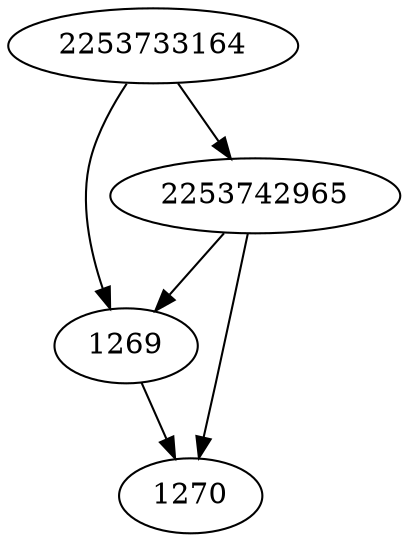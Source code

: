 strict digraph  {
2253742965;
2253733164;
1269;
1270;
2253742965 -> 1270;
2253742965 -> 1269;
2253733164 -> 2253742965;
2253733164 -> 1269;
1269 -> 1270;
}
